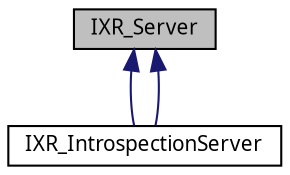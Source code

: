 digraph G
{
  bgcolor="transparent";
  edge [fontname="FreeSans.ttf",fontsize=10,labelfontname="FreeSans.ttf",labelfontsize=10];
  node [fontname="FreeSans.ttf",fontsize=10,shape=record];
  Node1 [label="IXR_Server",height=0.2,width=0.4,color="black", fillcolor="grey75", style="filled" fontcolor="black"];
  Node1 -> Node2 [dir=back,color="midnightblue",fontsize=10,style="solid",fontname="FreeSans.ttf"];
  Node2 [label="IXR_IntrospectionServer",height=0.2,width=0.4,color="black",URL="$class_i_x_r___introspection_server.html"];
  Node1 -> Node2 [dir=back,color="midnightblue",fontsize=10,style="solid",fontname="FreeSans.ttf"];
}
